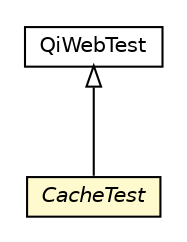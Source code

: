 #!/usr/local/bin/dot
#
# Class diagram 
# Generated by UMLGraph version R5_6-24-gf6e263 (http://www.umlgraph.org/)
#

digraph G {
	edge [fontname="Helvetica",fontsize=10,labelfontname="Helvetica",labelfontsize=10];
	node [fontname="Helvetica",fontsize=10,shape=plaintext];
	nodesep=0.25;
	ranksep=0.5;
	// org.qiweb.test.QiWebTest
	c6504 [label=<<table title="org.qiweb.test.QiWebTest" border="0" cellborder="1" cellspacing="0" cellpadding="2" port="p" href="../QiWebTest.html">
		<tr><td><table border="0" cellspacing="0" cellpadding="1">
<tr><td align="center" balign="center"> QiWebTest </td></tr>
		</table></td></tr>
		</table>>, URL="../QiWebTest.html", fontname="Helvetica", fontcolor="black", fontsize=10.0];
	// org.qiweb.test.cache.CacheTest
	c6506 [label=<<table title="org.qiweb.test.cache.CacheTest" border="0" cellborder="1" cellspacing="0" cellpadding="2" port="p" bgcolor="lemonChiffon" href="./CacheTest.html">
		<tr><td><table border="0" cellspacing="0" cellpadding="1">
<tr><td align="center" balign="center"><font face="Helvetica-Oblique"> CacheTest </font></td></tr>
		</table></td></tr>
		</table>>, URL="./CacheTest.html", fontname="Helvetica", fontcolor="black", fontsize=10.0];
	//org.qiweb.test.cache.CacheTest extends org.qiweb.test.QiWebTest
	c6504:p -> c6506:p [dir=back,arrowtail=empty];
}

